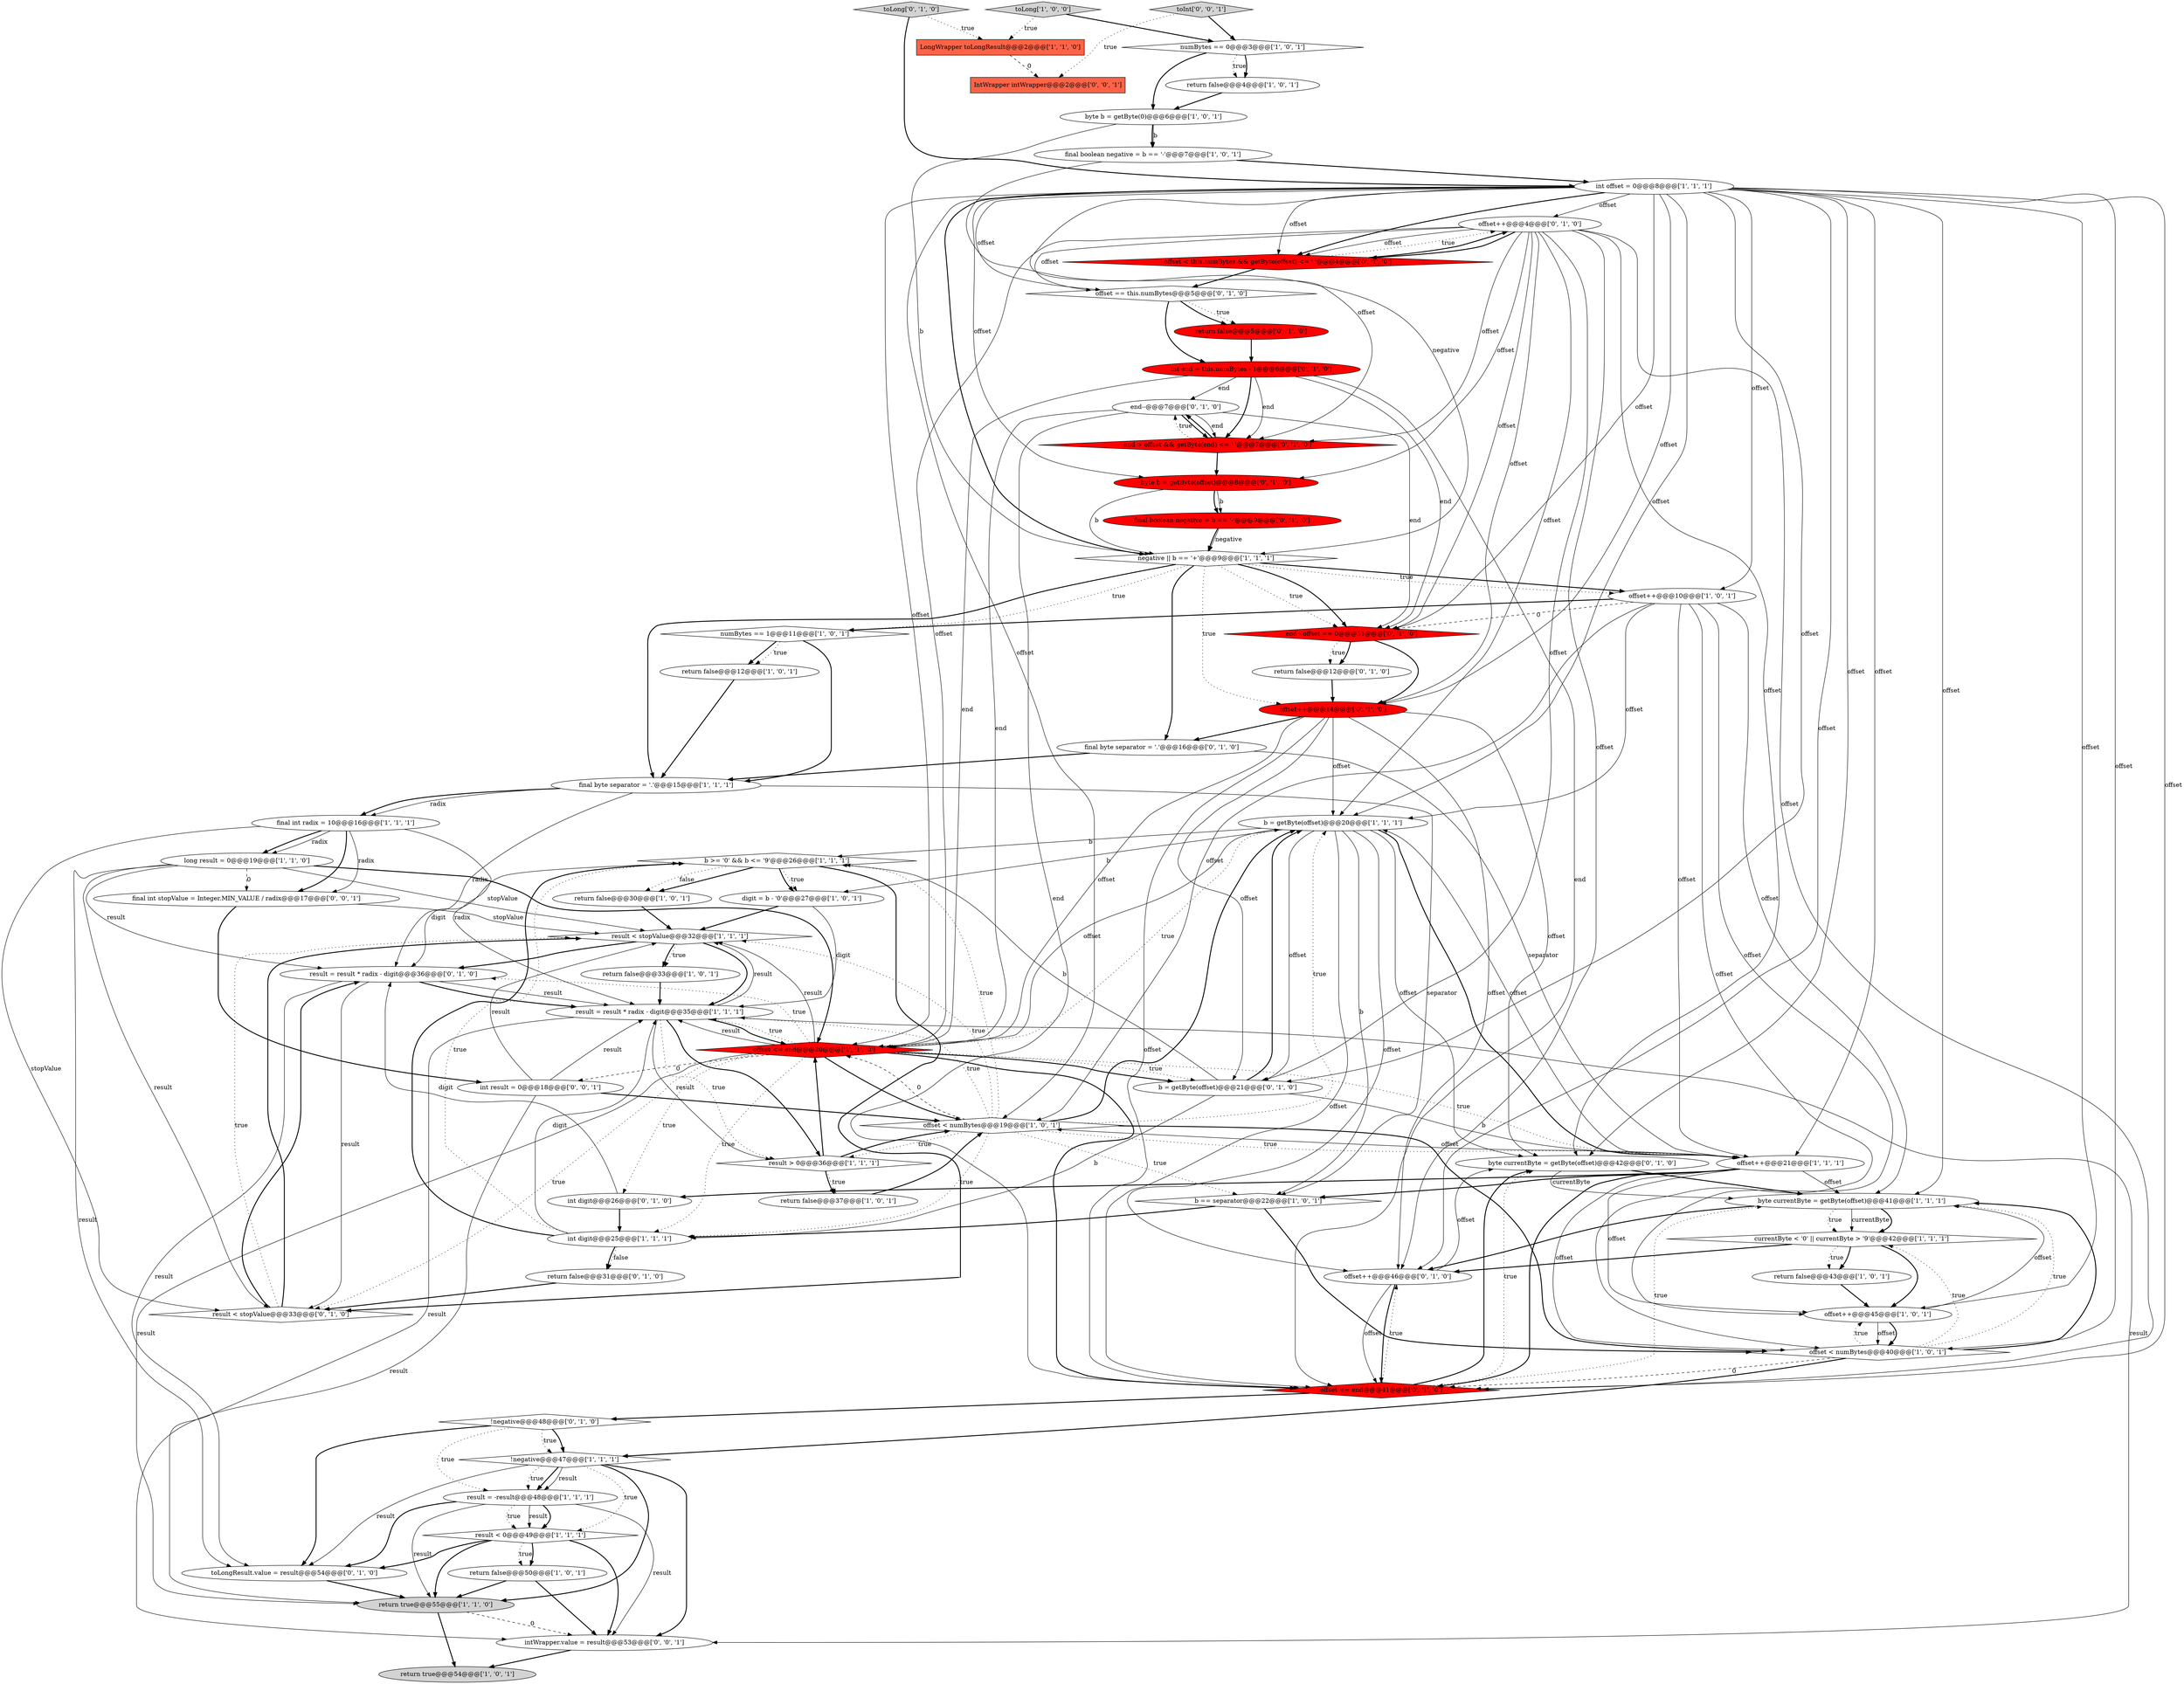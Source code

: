 digraph {
8 [style = filled, label = "numBytes == 0@@@3@@@['1', '0', '1']", fillcolor = white, shape = diamond image = "AAA0AAABBB1BBB"];
33 [style = filled, label = "numBytes == 1@@@11@@@['1', '0', '1']", fillcolor = white, shape = diamond image = "AAA0AAABBB1BBB"];
39 [style = filled, label = "final boolean negative = b == '-'@@@9@@@['0', '1', '0']", fillcolor = red, shape = ellipse image = "AAA1AAABBB2BBB"];
45 [style = filled, label = "offset++@@@4@@@['0', '1', '0']", fillcolor = white, shape = ellipse image = "AAA0AAABBB2BBB"];
25 [style = filled, label = "b = getByte(offset)@@@20@@@['1', '1', '1']", fillcolor = white, shape = ellipse image = "AAA0AAABBB1BBB"];
37 [style = filled, label = "!negative@@@47@@@['1', '1', '1']", fillcolor = white, shape = diamond image = "AAA0AAABBB1BBB"];
59 [style = filled, label = "byte currentByte = getByte(offset)@@@42@@@['0', '1', '0']", fillcolor = white, shape = ellipse image = "AAA0AAABBB2BBB"];
6 [style = filled, label = "b >= '0' && b <= '9'@@@26@@@['1', '1', '1']", fillcolor = white, shape = diamond image = "AAA0AAABBB1BBB"];
9 [style = filled, label = "final byte separator = '.'@@@15@@@['1', '1', '1']", fillcolor = white, shape = ellipse image = "AAA0AAABBB1BBB"];
0 [style = filled, label = "offset <= end@@@20@@@['1', '1', '0']", fillcolor = red, shape = diamond image = "AAA1AAABBB1BBB"];
57 [style = filled, label = "return false@@@5@@@['0', '1', '0']", fillcolor = red, shape = ellipse image = "AAA1AAABBB2BBB"];
47 [style = filled, label = "b = getByte(offset)@@@21@@@['0', '1', '0']", fillcolor = white, shape = ellipse image = "AAA0AAABBB2BBB"];
17 [style = filled, label = "int offset = 0@@@8@@@['1', '1', '1']", fillcolor = white, shape = ellipse image = "AAA0AAABBB1BBB"];
12 [style = filled, label = "final boolean negative = b == '-'@@@7@@@['1', '0', '1']", fillcolor = white, shape = ellipse image = "AAA0AAABBB1BBB"];
21 [style = filled, label = "offset++@@@21@@@['1', '1', '1']", fillcolor = white, shape = ellipse image = "AAA0AAABBB1BBB"];
43 [style = filled, label = "end--@@@7@@@['0', '1', '0']", fillcolor = white, shape = ellipse image = "AAA0AAABBB2BBB"];
65 [style = filled, label = "intWrapper.value = result@@@53@@@['0', '0', '1']", fillcolor = white, shape = ellipse image = "AAA0AAABBB3BBB"];
38 [style = filled, label = "return false@@@30@@@['1', '0', '1']", fillcolor = white, shape = ellipse image = "AAA0AAABBB1BBB"];
42 [style = filled, label = "return false@@@31@@@['0', '1', '0']", fillcolor = white, shape = ellipse image = "AAA0AAABBB2BBB"];
22 [style = filled, label = "negative || b == '+'@@@9@@@['1', '1', '1']", fillcolor = white, shape = diamond image = "AAA0AAABBB1BBB"];
61 [style = filled, label = "result = result * radix - digit@@@36@@@['0', '1', '0']", fillcolor = white, shape = ellipse image = "AAA0AAABBB2BBB"];
27 [style = filled, label = "result < 0@@@49@@@['1', '1', '1']", fillcolor = white, shape = diamond image = "AAA0AAABBB1BBB"];
56 [style = filled, label = "result < stopValue@@@33@@@['0', '1', '0']", fillcolor = white, shape = diamond image = "AAA0AAABBB2BBB"];
13 [style = filled, label = "offset++@@@10@@@['1', '0', '1']", fillcolor = white, shape = ellipse image = "AAA0AAABBB1BBB"];
30 [style = filled, label = "offset++@@@45@@@['1', '0', '1']", fillcolor = white, shape = ellipse image = "AAA0AAABBB1BBB"];
48 [style = filled, label = "offset++@@@46@@@['0', '1', '0']", fillcolor = white, shape = ellipse image = "AAA0AAABBB2BBB"];
51 [style = filled, label = "toLongResult.value = result@@@54@@@['0', '1', '0']", fillcolor = white, shape = ellipse image = "AAA0AAABBB2BBB"];
41 [style = filled, label = "int digit@@@26@@@['0', '1', '0']", fillcolor = white, shape = ellipse image = "AAA0AAABBB2BBB"];
63 [style = filled, label = "toInt['0', '0', '1']", fillcolor = lightgray, shape = diamond image = "AAA0AAABBB3BBB"];
7 [style = filled, label = "result < stopValue@@@32@@@['1', '1', '1']", fillcolor = white, shape = diamond image = "AAA0AAABBB1BBB"];
36 [style = filled, label = "return false@@@37@@@['1', '0', '1']", fillcolor = white, shape = ellipse image = "AAA0AAABBB1BBB"];
29 [style = filled, label = "result = -result@@@48@@@['1', '1', '1']", fillcolor = white, shape = ellipse image = "AAA0AAABBB1BBB"];
50 [style = filled, label = "byte b = getByte(offset)@@@8@@@['0', '1', '0']", fillcolor = red, shape = ellipse image = "AAA1AAABBB2BBB"];
31 [style = filled, label = "LongWrapper toLongResult@@@2@@@['1', '1', '0']", fillcolor = tomato, shape = box image = "AAA0AAABBB1BBB"];
60 [style = filled, label = "offset < this.numBytes && getByte(offset) <= ' '@@@4@@@['0', '1', '0']", fillcolor = red, shape = diamond image = "AAA1AAABBB2BBB"];
28 [style = filled, label = "byte b = getByte(0)@@@6@@@['1', '0', '1']", fillcolor = white, shape = ellipse image = "AAA0AAABBB1BBB"];
53 [style = filled, label = "final byte separator = '.'@@@16@@@['0', '1', '0']", fillcolor = white, shape = ellipse image = "AAA0AAABBB2BBB"];
20 [style = filled, label = "int digit@@@25@@@['1', '1', '1']", fillcolor = white, shape = ellipse image = "AAA0AAABBB1BBB"];
1 [style = filled, label = "offset < numBytes@@@40@@@['1', '0', '1']", fillcolor = white, shape = diamond image = "AAA0AAABBB1BBB"];
11 [style = filled, label = "byte currentByte = getByte(offset)@@@41@@@['1', '1', '1']", fillcolor = white, shape = ellipse image = "AAA0AAABBB1BBB"];
16 [style = filled, label = "toLong['1', '0', '0']", fillcolor = lightgray, shape = diamond image = "AAA0AAABBB1BBB"];
24 [style = filled, label = "result = result * radix - digit@@@35@@@['1', '1', '1']", fillcolor = white, shape = ellipse image = "AAA0AAABBB1BBB"];
4 [style = filled, label = "return false@@@4@@@['1', '0', '1']", fillcolor = white, shape = ellipse image = "AAA0AAABBB1BBB"];
15 [style = filled, label = "return true@@@55@@@['1', '1', '0']", fillcolor = lightgray, shape = ellipse image = "AAA0AAABBB1BBB"];
18 [style = filled, label = "offset < numBytes@@@19@@@['1', '0', '1']", fillcolor = white, shape = diamond image = "AAA0AAABBB1BBB"];
3 [style = filled, label = "b == separator@@@22@@@['1', '0', '1']", fillcolor = white, shape = diamond image = "AAA0AAABBB1BBB"];
44 [style = filled, label = "end > offset && getByte(end) <= ' '@@@7@@@['0', '1', '0']", fillcolor = red, shape = diamond image = "AAA1AAABBB2BBB"];
23 [style = filled, label = "return false@@@12@@@['1', '0', '1']", fillcolor = white, shape = ellipse image = "AAA0AAABBB1BBB"];
52 [style = filled, label = "toLong['0', '1', '0']", fillcolor = lightgray, shape = diamond image = "AAA0AAABBB2BBB"];
10 [style = filled, label = "result > 0@@@36@@@['1', '1', '1']", fillcolor = white, shape = diamond image = "AAA0AAABBB1BBB"];
64 [style = filled, label = "final int stopValue = Integer.MIN_VALUE / radix@@@17@@@['0', '0', '1']", fillcolor = white, shape = ellipse image = "AAA0AAABBB3BBB"];
54 [style = filled, label = "offset++@@@14@@@['0', '1', '0']", fillcolor = red, shape = ellipse image = "AAA1AAABBB2BBB"];
14 [style = filled, label = "long result = 0@@@19@@@['1', '1', '0']", fillcolor = white, shape = ellipse image = "AAA0AAABBB1BBB"];
34 [style = filled, label = "currentByte < '0' || currentByte > '9'@@@42@@@['1', '1', '1']", fillcolor = white, shape = diamond image = "AAA0AAABBB1BBB"];
49 [style = filled, label = "!negative@@@48@@@['0', '1', '0']", fillcolor = white, shape = diamond image = "AAA0AAABBB2BBB"];
55 [style = filled, label = "offset <= end@@@41@@@['0', '1', '0']", fillcolor = red, shape = diamond image = "AAA1AAABBB2BBB"];
40 [style = filled, label = "offset == this.numBytes@@@5@@@['0', '1', '0']", fillcolor = white, shape = diamond image = "AAA0AAABBB2BBB"];
46 [style = filled, label = "end - offset == 0@@@11@@@['0', '1', '0']", fillcolor = red, shape = diamond image = "AAA1AAABBB2BBB"];
58 [style = filled, label = "int end = this.numBytes - 1@@@6@@@['0', '1', '0']", fillcolor = red, shape = ellipse image = "AAA1AAABBB2BBB"];
67 [style = filled, label = "int result = 0@@@18@@@['0', '0', '1']", fillcolor = white, shape = ellipse image = "AAA0AAABBB3BBB"];
19 [style = filled, label = "return false@@@43@@@['1', '0', '1']", fillcolor = white, shape = ellipse image = "AAA0AAABBB1BBB"];
5 [style = filled, label = "final int radix = 10@@@16@@@['1', '1', '1']", fillcolor = white, shape = ellipse image = "AAA0AAABBB1BBB"];
62 [style = filled, label = "return false@@@12@@@['0', '1', '0']", fillcolor = white, shape = ellipse image = "AAA0AAABBB2BBB"];
2 [style = filled, label = "return true@@@54@@@['1', '0', '1']", fillcolor = lightgray, shape = ellipse image = "AAA0AAABBB1BBB"];
26 [style = filled, label = "digit = b - '0'@@@27@@@['1', '0', '1']", fillcolor = white, shape = ellipse image = "AAA0AAABBB1BBB"];
35 [style = filled, label = "return false@@@50@@@['1', '0', '1']", fillcolor = white, shape = ellipse image = "AAA0AAABBB1BBB"];
32 [style = filled, label = "return false@@@33@@@['1', '0', '1']", fillcolor = white, shape = ellipse image = "AAA0AAABBB1BBB"];
66 [style = filled, label = "IntWrapper intWrapper@@@2@@@['0', '0', '1']", fillcolor = tomato, shape = box image = "AAA0AAABBB3BBB"];
17->54 [style = solid, label="offset"];
17->50 [style = solid, label="offset"];
67->65 [style = solid, label="result"];
7->32 [style = bold, label=""];
1->55 [style = dashed, label="0"];
18->0 [style = dashed, label="0"];
9->61 [style = solid, label="radix"];
39->22 [style = solid, label="negative"];
46->62 [style = dotted, label="true"];
62->54 [style = bold, label=""];
55->49 [style = bold, label=""];
25->6 [style = solid, label="b"];
49->51 [style = bold, label=""];
48->59 [style = solid, label="offset"];
37->15 [style = bold, label=""];
57->58 [style = bold, label=""];
14->64 [style = dashed, label="0"];
18->20 [style = dotted, label="true"];
21->30 [style = solid, label="offset"];
43->0 [style = solid, label="end"];
0->25 [style = dotted, label="true"];
41->20 [style = bold, label=""];
13->18 [style = solid, label="offset"];
8->4 [style = dotted, label="true"];
27->15 [style = bold, label=""];
25->26 [style = solid, label="b"];
1->34 [style = dotted, label="true"];
45->25 [style = solid, label="offset"];
14->7 [style = solid, label="stopValue"];
45->47 [style = solid, label="offset"];
13->46 [style = dashed, label="0"];
20->24 [style = solid, label="digit"];
14->61 [style = solid, label="result"];
11->34 [style = dotted, label="true"];
6->26 [style = dotted, label="true"];
58->44 [style = solid, label="end"];
0->21 [style = dotted, label="true"];
17->1 [style = solid, label="offset"];
29->15 [style = solid, label="result"];
46->54 [style = bold, label=""];
38->7 [style = bold, label=""];
0->24 [style = dotted, label="true"];
47->20 [style = solid, label="b"];
45->0 [style = solid, label="offset"];
18->3 [style = dotted, label="true"];
36->18 [style = bold, label=""];
13->25 [style = solid, label="offset"];
9->5 [style = bold, label=""];
54->53 [style = bold, label=""];
61->24 [style = bold, label=""];
0->24 [style = solid, label="result"];
40->58 [style = bold, label=""];
17->45 [style = solid, label="offset"];
27->51 [style = bold, label=""];
17->47 [style = solid, label="offset"];
28->22 [style = solid, label="b"];
8->4 [style = bold, label=""];
56->7 [style = bold, label=""];
58->43 [style = solid, label="end"];
27->35 [style = dotted, label="true"];
22->54 [style = dotted, label="true"];
43->44 [style = bold, label=""];
29->51 [style = bold, label=""];
22->13 [style = bold, label=""];
55->48 [style = dotted, label="true"];
25->21 [style = bold, label=""];
21->3 [style = bold, label=""];
24->10 [style = bold, label=""];
45->50 [style = solid, label="offset"];
8->28 [style = bold, label=""];
54->55 [style = solid, label="offset"];
22->46 [style = dotted, label="true"];
0->56 [style = dotted, label="true"];
55->59 [style = dotted, label="true"];
22->46 [style = bold, label=""];
25->47 [style = solid, label="offset"];
26->7 [style = bold, label=""];
34->48 [style = bold, label=""];
34->19 [style = bold, label=""];
55->59 [style = bold, label=""];
11->48 [style = bold, label=""];
67->18 [style = bold, label=""];
44->43 [style = dotted, label="true"];
58->55 [style = solid, label="end"];
24->0 [style = bold, label=""];
22->9 [style = bold, label=""];
45->59 [style = solid, label="offset"];
21->41 [style = bold, label=""];
5->56 [style = solid, label="stopValue"];
37->29 [style = bold, label=""];
17->18 [style = solid, label="offset"];
22->33 [style = dotted, label="true"];
52->31 [style = dotted, label="true"];
44->50 [style = bold, label=""];
59->11 [style = solid, label="currentByte"];
45->46 [style = solid, label="offset"];
9->5 [style = solid, label="radix"];
5->24 [style = solid, label="radix"];
31->66 [style = dashed, label="0"];
50->39 [style = bold, label=""];
1->30 [style = dotted, label="true"];
1->11 [style = bold, label=""];
54->47 [style = solid, label="offset"];
18->6 [style = dotted, label="true"];
33->23 [style = bold, label=""];
39->22 [style = bold, label=""];
14->56 [style = solid, label="result"];
29->27 [style = bold, label=""];
6->38 [style = bold, label=""];
7->24 [style = bold, label=""];
59->11 [style = bold, label=""];
58->46 [style = solid, label="end"];
54->25 [style = solid, label="offset"];
47->25 [style = bold, label=""];
17->13 [style = solid, label="offset"];
18->1 [style = bold, label=""];
17->60 [style = solid, label="offset"];
42->56 [style = bold, label=""];
65->2 [style = bold, label=""];
48->55 [style = bold, label=""];
0->7 [style = solid, label="result"];
10->0 [style = bold, label=""];
22->13 [style = dotted, label="true"];
28->12 [style = solid, label="b"];
18->25 [style = bold, label=""];
41->61 [style = solid, label="digit"];
45->60 [style = bold, label=""];
0->41 [style = dotted, label="true"];
30->1 [style = solid, label="offset"];
7->32 [style = dotted, label="true"];
20->42 [style = dotted, label="false"];
24->7 [style = solid, label="result"];
24->10 [style = solid, label="result"];
13->21 [style = solid, label="offset"];
20->6 [style = dotted, label="true"];
17->48 [style = solid, label="offset"];
26->24 [style = solid, label="digit"];
13->11 [style = solid, label="offset"];
67->24 [style = solid, label="result"];
10->18 [style = bold, label=""];
49->37 [style = bold, label=""];
61->24 [style = solid, label="result"];
49->29 [style = dotted, label="true"];
18->7 [style = dotted, label="true"];
6->26 [style = bold, label=""];
45->48 [style = solid, label="offset"];
54->59 [style = solid, label="offset"];
3->1 [style = bold, label=""];
16->8 [style = bold, label=""];
35->15 [style = bold, label=""];
15->65 [style = dashed, label="0"];
37->29 [style = solid, label="result"];
21->1 [style = solid, label="offset"];
30->11 [style = solid, label="offset"];
12->17 [style = bold, label=""];
18->24 [style = dotted, label="true"];
18->21 [style = dotted, label="true"];
17->60 [style = bold, label=""];
9->3 [style = solid, label="separator"];
25->3 [style = solid, label="b"];
21->11 [style = solid, label="offset"];
43->55 [style = solid, label="end"];
50->39 [style = solid, label="b"];
61->51 [style = solid, label="result"];
28->12 [style = bold, label=""];
17->30 [style = solid, label="offset"];
45->55 [style = solid, label="offset"];
6->61 [style = solid, label="digit"];
37->65 [style = bold, label=""];
17->25 [style = solid, label="offset"];
27->35 [style = bold, label=""];
17->0 [style = solid, label="offset"];
47->6 [style = solid, label="b"];
18->10 [style = dotted, label="true"];
21->55 [style = bold, label=""];
5->64 [style = solid, label="radix"];
48->55 [style = solid, label="offset"];
6->56 [style = bold, label=""];
55->11 [style = dotted, label="true"];
0->67 [style = dashed, label="0"];
11->34 [style = solid, label="currentByte"];
25->0 [style = solid, label="offset"];
25->59 [style = solid, label="offset"];
20->42 [style = bold, label=""];
50->22 [style = solid, label="b"];
0->18 [style = bold, label=""];
64->67 [style = bold, label=""];
63->66 [style = dotted, label="true"];
25->55 [style = solid, label="offset"];
37->27 [style = dotted, label="true"];
53->9 [style = bold, label=""];
16->31 [style = dotted, label="true"];
13->1 [style = solid, label="offset"];
58->0 [style = solid, label="end"];
17->40 [style = solid, label="offset"];
49->37 [style = dotted, label="true"];
43->46 [style = solid, label="end"];
25->48 [style = solid, label="offset"];
1->37 [style = bold, label=""];
45->40 [style = solid, label="offset"];
0->47 [style = dotted, label="true"];
0->15 [style = solid, label="result"];
15->2 [style = bold, label=""];
56->7 [style = dotted, label="true"];
30->1 [style = bold, label=""];
18->25 [style = dotted, label="true"];
17->44 [style = solid, label="offset"];
17->59 [style = solid, label="offset"];
14->51 [style = solid, label="result"];
29->27 [style = dotted, label="true"];
29->27 [style = solid, label="result"];
1->11 [style = dotted, label="true"];
54->48 [style = solid, label="offset"];
0->20 [style = dotted, label="true"];
60->45 [style = dotted, label="true"];
54->0 [style = solid, label="offset"];
0->61 [style = dotted, label="true"];
37->29 [style = dotted, label="true"];
56->61 [style = bold, label=""];
20->6 [style = bold, label=""];
5->14 [style = bold, label=""];
21->25 [style = solid, label="offset"];
43->44 [style = solid, label="end"];
17->22 [style = bold, label=""];
40->57 [style = dotted, label="true"];
33->9 [style = bold, label=""];
37->51 [style = solid, label="result"];
52->17 [style = bold, label=""];
34->30 [style = bold, label=""];
5->14 [style = solid, label="radix"];
24->65 [style = solid, label="result"];
4->28 [style = bold, label=""];
40->57 [style = bold, label=""];
10->36 [style = bold, label=""];
44->43 [style = bold, label=""];
58->44 [style = bold, label=""];
24->15 [style = solid, label="result"];
60->45 [style = bold, label=""];
24->10 [style = dotted, label="true"];
45->54 [style = solid, label="offset"];
10->36 [style = dotted, label="true"];
45->44 [style = solid, label="offset"];
33->23 [style = dotted, label="true"];
0->47 [style = bold, label=""];
3->20 [style = bold, label=""];
27->65 [style = bold, label=""];
11->34 [style = bold, label=""];
22->53 [style = bold, label=""];
35->65 [style = bold, label=""];
13->30 [style = solid, label="offset"];
14->0 [style = bold, label=""];
45->60 [style = solid, label="offset"];
53->21 [style = solid, label="separator"];
64->7 [style = solid, label="stopValue"];
17->21 [style = solid, label="offset"];
67->7 [style = solid, label="result"];
21->18 [style = solid, label="offset"];
60->40 [style = bold, label=""];
0->55 [style = bold, label=""];
47->21 [style = solid, label="b"];
17->55 [style = solid, label="offset"];
63->8 [style = bold, label=""];
17->46 [style = solid, label="offset"];
6->38 [style = dotted, label="false"];
61->56 [style = solid, label="result"];
29->65 [style = solid, label="result"];
7->61 [style = bold, label=""];
51->15 [style = bold, label=""];
13->33 [style = bold, label=""];
32->24 [style = bold, label=""];
23->9 [style = bold, label=""];
46->62 [style = bold, label=""];
12->22 [style = solid, label="negative"];
17->11 [style = solid, label="offset"];
5->64 [style = bold, label=""];
34->19 [style = dotted, label="true"];
19->30 [style = bold, label=""];
}
